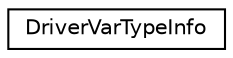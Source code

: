 digraph G
{
  edge [fontname="Helvetica",fontsize="10",labelfontname="Helvetica",labelfontsize="10"];
  node [fontname="Helvetica",fontsize="10",shape=record];
  rankdir=LR;
  Node1 [label="DriverVarTypeInfo",height=0.2,width=0.4,color="black", fillcolor="white", style="filled",URL="$da/d2e/structDriverVarTypeInfo.html"];
}

